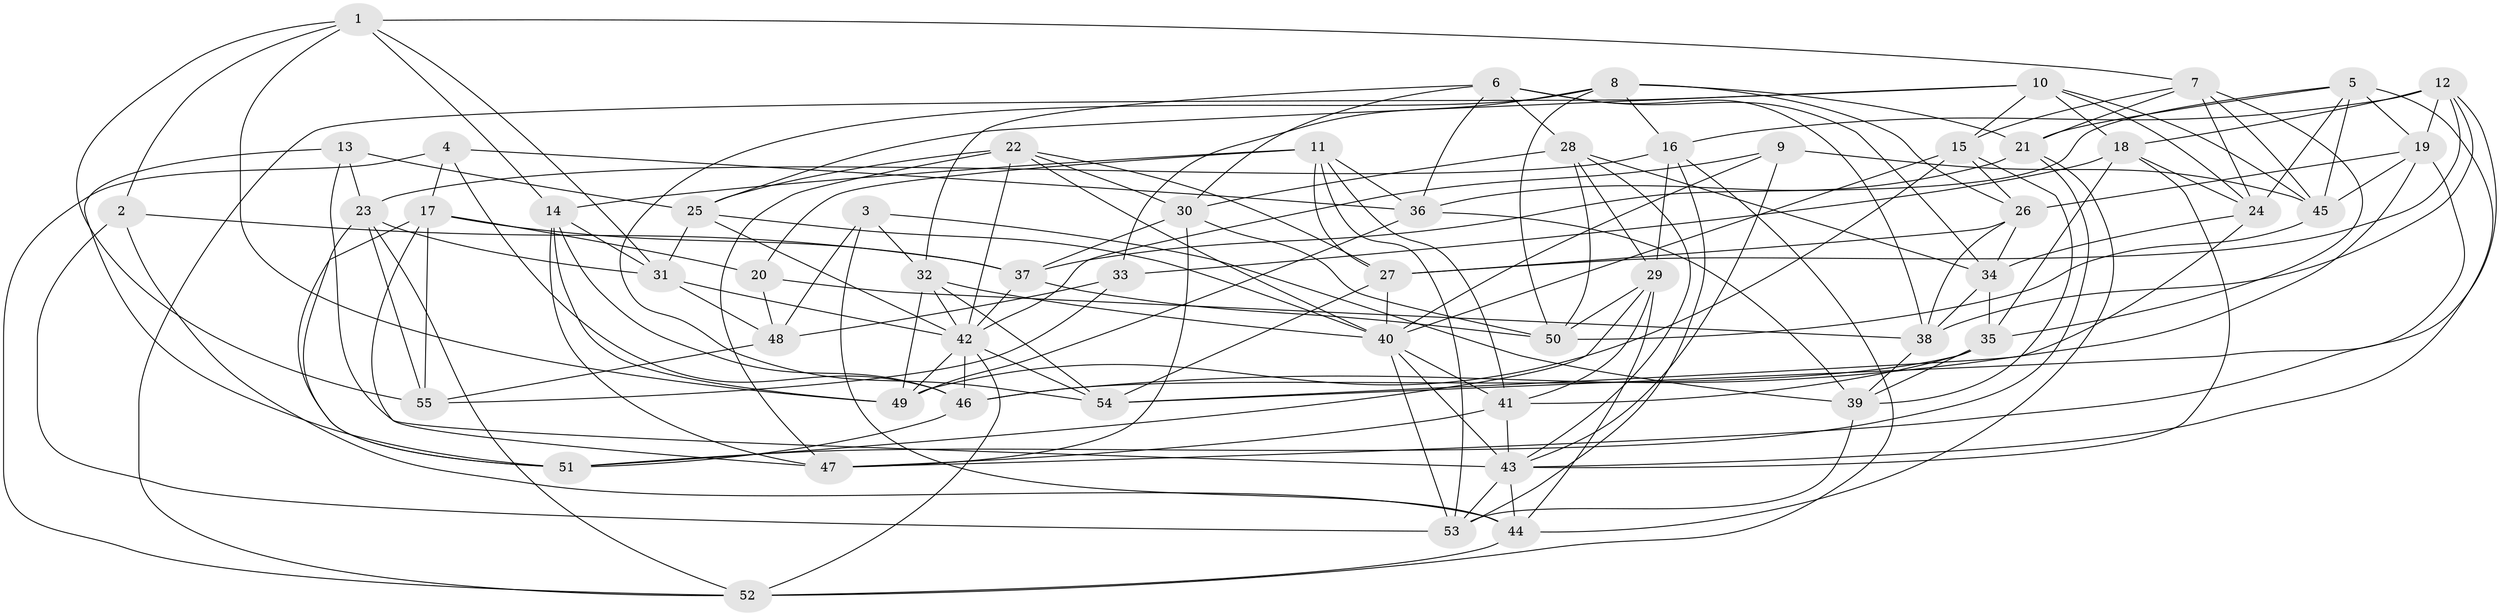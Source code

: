 // original degree distribution, {4: 1.0}
// Generated by graph-tools (version 1.1) at 2025/50/03/09/25 03:50:44]
// undirected, 55 vertices, 162 edges
graph export_dot {
graph [start="1"]
  node [color=gray90,style=filled];
  1;
  2;
  3;
  4;
  5;
  6;
  7;
  8;
  9;
  10;
  11;
  12;
  13;
  14;
  15;
  16;
  17;
  18;
  19;
  20;
  21;
  22;
  23;
  24;
  25;
  26;
  27;
  28;
  29;
  30;
  31;
  32;
  33;
  34;
  35;
  36;
  37;
  38;
  39;
  40;
  41;
  42;
  43;
  44;
  45;
  46;
  47;
  48;
  49;
  50;
  51;
  52;
  53;
  54;
  55;
  1 -- 2 [weight=1.0];
  1 -- 7 [weight=1.0];
  1 -- 14 [weight=1.0];
  1 -- 31 [weight=1.0];
  1 -- 49 [weight=1.0];
  1 -- 55 [weight=1.0];
  2 -- 37 [weight=1.0];
  2 -- 44 [weight=1.0];
  2 -- 53 [weight=1.0];
  3 -- 32 [weight=1.0];
  3 -- 39 [weight=1.0];
  3 -- 44 [weight=1.0];
  3 -- 48 [weight=1.0];
  4 -- 17 [weight=1.0];
  4 -- 36 [weight=1.0];
  4 -- 46 [weight=1.0];
  4 -- 52 [weight=1.0];
  5 -- 19 [weight=1.0];
  5 -- 21 [weight=1.0];
  5 -- 24 [weight=1.0];
  5 -- 37 [weight=1.0];
  5 -- 43 [weight=1.0];
  5 -- 45 [weight=1.0];
  6 -- 28 [weight=1.0];
  6 -- 30 [weight=1.0];
  6 -- 32 [weight=1.0];
  6 -- 34 [weight=1.0];
  6 -- 36 [weight=1.0];
  6 -- 38 [weight=1.0];
  7 -- 15 [weight=1.0];
  7 -- 21 [weight=1.0];
  7 -- 24 [weight=1.0];
  7 -- 35 [weight=1.0];
  7 -- 45 [weight=1.0];
  8 -- 16 [weight=1.0];
  8 -- 21 [weight=1.0];
  8 -- 26 [weight=1.0];
  8 -- 33 [weight=1.0];
  8 -- 50 [weight=1.0];
  8 -- 54 [weight=1.0];
  9 -- 40 [weight=1.0];
  9 -- 42 [weight=1.0];
  9 -- 43 [weight=1.0];
  9 -- 45 [weight=1.0];
  10 -- 15 [weight=1.0];
  10 -- 18 [weight=1.0];
  10 -- 24 [weight=1.0];
  10 -- 25 [weight=1.0];
  10 -- 45 [weight=1.0];
  10 -- 52 [weight=1.0];
  11 -- 14 [weight=1.0];
  11 -- 20 [weight=1.0];
  11 -- 27 [weight=1.0];
  11 -- 36 [weight=1.0];
  11 -- 41 [weight=1.0];
  11 -- 53 [weight=1.0];
  12 -- 16 [weight=1.0];
  12 -- 18 [weight=1.0];
  12 -- 19 [weight=1.0];
  12 -- 27 [weight=1.0];
  12 -- 38 [weight=1.0];
  12 -- 47 [weight=1.0];
  13 -- 23 [weight=1.0];
  13 -- 25 [weight=1.0];
  13 -- 43 [weight=1.0];
  13 -- 51 [weight=1.0];
  14 -- 31 [weight=1.0];
  14 -- 46 [weight=1.0];
  14 -- 47 [weight=1.0];
  14 -- 49 [weight=1.0];
  15 -- 26 [weight=1.0];
  15 -- 39 [weight=1.0];
  15 -- 40 [weight=1.0];
  15 -- 49 [weight=1.0];
  16 -- 23 [weight=1.0];
  16 -- 29 [weight=1.0];
  16 -- 52 [weight=1.0];
  16 -- 53 [weight=1.0];
  17 -- 20 [weight=1.0];
  17 -- 37 [weight=1.0];
  17 -- 47 [weight=1.0];
  17 -- 51 [weight=1.0];
  17 -- 55 [weight=1.0];
  18 -- 24 [weight=1.0];
  18 -- 33 [weight=1.0];
  18 -- 35 [weight=1.0];
  18 -- 43 [weight=1.0];
  19 -- 26 [weight=1.0];
  19 -- 45 [weight=1.0];
  19 -- 46 [weight=1.0];
  19 -- 54 [weight=1.0];
  20 -- 38 [weight=1.0];
  20 -- 48 [weight=1.0];
  21 -- 36 [weight=1.0];
  21 -- 44 [weight=1.0];
  21 -- 51 [weight=1.0];
  22 -- 25 [weight=1.0];
  22 -- 27 [weight=1.0];
  22 -- 30 [weight=1.0];
  22 -- 40 [weight=1.0];
  22 -- 42 [weight=1.0];
  22 -- 47 [weight=1.0];
  23 -- 31 [weight=1.0];
  23 -- 51 [weight=1.0];
  23 -- 52 [weight=1.0];
  23 -- 55 [weight=1.0];
  24 -- 34 [weight=1.0];
  24 -- 54 [weight=1.0];
  25 -- 31 [weight=1.0];
  25 -- 40 [weight=1.0];
  25 -- 42 [weight=1.0];
  26 -- 27 [weight=1.0];
  26 -- 34 [weight=1.0];
  26 -- 38 [weight=1.0];
  27 -- 40 [weight=1.0];
  27 -- 54 [weight=1.0];
  28 -- 29 [weight=1.0];
  28 -- 30 [weight=1.0];
  28 -- 34 [weight=1.0];
  28 -- 43 [weight=1.0];
  28 -- 50 [weight=1.0];
  29 -- 41 [weight=1.0];
  29 -- 44 [weight=1.0];
  29 -- 50 [weight=1.0];
  29 -- 51 [weight=1.0];
  30 -- 37 [weight=1.0];
  30 -- 47 [weight=1.0];
  30 -- 50 [weight=1.0];
  31 -- 42 [weight=1.0];
  31 -- 48 [weight=1.0];
  32 -- 40 [weight=1.0];
  32 -- 42 [weight=1.0];
  32 -- 49 [weight=1.0];
  32 -- 54 [weight=1.0];
  33 -- 48 [weight=1.0];
  33 -- 55 [weight=1.0];
  34 -- 35 [weight=1.0];
  34 -- 38 [weight=1.0];
  35 -- 39 [weight=1.0];
  35 -- 41 [weight=1.0];
  35 -- 46 [weight=1.0];
  36 -- 39 [weight=1.0];
  36 -- 49 [weight=1.0];
  37 -- 42 [weight=1.0];
  37 -- 50 [weight=1.0];
  38 -- 39 [weight=1.0];
  39 -- 53 [weight=1.0];
  40 -- 41 [weight=1.0];
  40 -- 43 [weight=2.0];
  40 -- 53 [weight=1.0];
  41 -- 43 [weight=1.0];
  41 -- 47 [weight=1.0];
  42 -- 46 [weight=1.0];
  42 -- 49 [weight=1.0];
  42 -- 52 [weight=1.0];
  42 -- 54 [weight=1.0];
  43 -- 44 [weight=1.0];
  43 -- 53 [weight=1.0];
  44 -- 52 [weight=1.0];
  45 -- 50 [weight=1.0];
  46 -- 51 [weight=1.0];
  48 -- 55 [weight=2.0];
}
